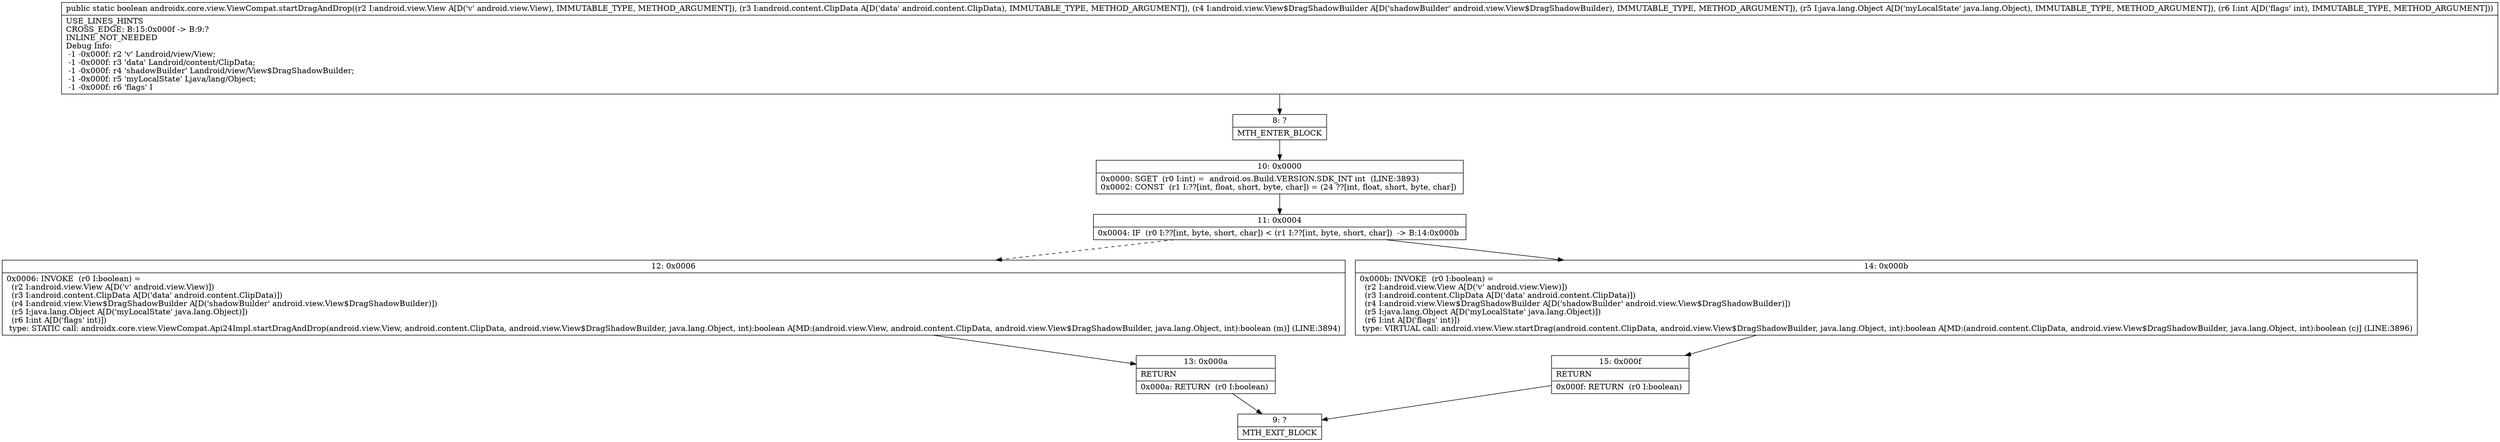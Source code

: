 digraph "CFG forandroidx.core.view.ViewCompat.startDragAndDrop(Landroid\/view\/View;Landroid\/content\/ClipData;Landroid\/view\/View$DragShadowBuilder;Ljava\/lang\/Object;I)Z" {
Node_8 [shape=record,label="{8\:\ ?|MTH_ENTER_BLOCK\l}"];
Node_10 [shape=record,label="{10\:\ 0x0000|0x0000: SGET  (r0 I:int) =  android.os.Build.VERSION.SDK_INT int  (LINE:3893)\l0x0002: CONST  (r1 I:??[int, float, short, byte, char]) = (24 ??[int, float, short, byte, char]) \l}"];
Node_11 [shape=record,label="{11\:\ 0x0004|0x0004: IF  (r0 I:??[int, byte, short, char]) \< (r1 I:??[int, byte, short, char])  \-\> B:14:0x000b \l}"];
Node_12 [shape=record,label="{12\:\ 0x0006|0x0006: INVOKE  (r0 I:boolean) = \l  (r2 I:android.view.View A[D('v' android.view.View)])\l  (r3 I:android.content.ClipData A[D('data' android.content.ClipData)])\l  (r4 I:android.view.View$DragShadowBuilder A[D('shadowBuilder' android.view.View$DragShadowBuilder)])\l  (r5 I:java.lang.Object A[D('myLocalState' java.lang.Object)])\l  (r6 I:int A[D('flags' int)])\l type: STATIC call: androidx.core.view.ViewCompat.Api24Impl.startDragAndDrop(android.view.View, android.content.ClipData, android.view.View$DragShadowBuilder, java.lang.Object, int):boolean A[MD:(android.view.View, android.content.ClipData, android.view.View$DragShadowBuilder, java.lang.Object, int):boolean (m)] (LINE:3894)\l}"];
Node_13 [shape=record,label="{13\:\ 0x000a|RETURN\l|0x000a: RETURN  (r0 I:boolean) \l}"];
Node_9 [shape=record,label="{9\:\ ?|MTH_EXIT_BLOCK\l}"];
Node_14 [shape=record,label="{14\:\ 0x000b|0x000b: INVOKE  (r0 I:boolean) = \l  (r2 I:android.view.View A[D('v' android.view.View)])\l  (r3 I:android.content.ClipData A[D('data' android.content.ClipData)])\l  (r4 I:android.view.View$DragShadowBuilder A[D('shadowBuilder' android.view.View$DragShadowBuilder)])\l  (r5 I:java.lang.Object A[D('myLocalState' java.lang.Object)])\l  (r6 I:int A[D('flags' int)])\l type: VIRTUAL call: android.view.View.startDrag(android.content.ClipData, android.view.View$DragShadowBuilder, java.lang.Object, int):boolean A[MD:(android.content.ClipData, android.view.View$DragShadowBuilder, java.lang.Object, int):boolean (c)] (LINE:3896)\l}"];
Node_15 [shape=record,label="{15\:\ 0x000f|RETURN\l|0x000f: RETURN  (r0 I:boolean) \l}"];
MethodNode[shape=record,label="{public static boolean androidx.core.view.ViewCompat.startDragAndDrop((r2 I:android.view.View A[D('v' android.view.View), IMMUTABLE_TYPE, METHOD_ARGUMENT]), (r3 I:android.content.ClipData A[D('data' android.content.ClipData), IMMUTABLE_TYPE, METHOD_ARGUMENT]), (r4 I:android.view.View$DragShadowBuilder A[D('shadowBuilder' android.view.View$DragShadowBuilder), IMMUTABLE_TYPE, METHOD_ARGUMENT]), (r5 I:java.lang.Object A[D('myLocalState' java.lang.Object), IMMUTABLE_TYPE, METHOD_ARGUMENT]), (r6 I:int A[D('flags' int), IMMUTABLE_TYPE, METHOD_ARGUMENT]))  | USE_LINES_HINTS\lCROSS_EDGE: B:15:0x000f \-\> B:9:?\lINLINE_NOT_NEEDED\lDebug Info:\l  \-1 \-0x000f: r2 'v' Landroid\/view\/View;\l  \-1 \-0x000f: r3 'data' Landroid\/content\/ClipData;\l  \-1 \-0x000f: r4 'shadowBuilder' Landroid\/view\/View$DragShadowBuilder;\l  \-1 \-0x000f: r5 'myLocalState' Ljava\/lang\/Object;\l  \-1 \-0x000f: r6 'flags' I\l}"];
MethodNode -> Node_8;Node_8 -> Node_10;
Node_10 -> Node_11;
Node_11 -> Node_12[style=dashed];
Node_11 -> Node_14;
Node_12 -> Node_13;
Node_13 -> Node_9;
Node_14 -> Node_15;
Node_15 -> Node_9;
}


